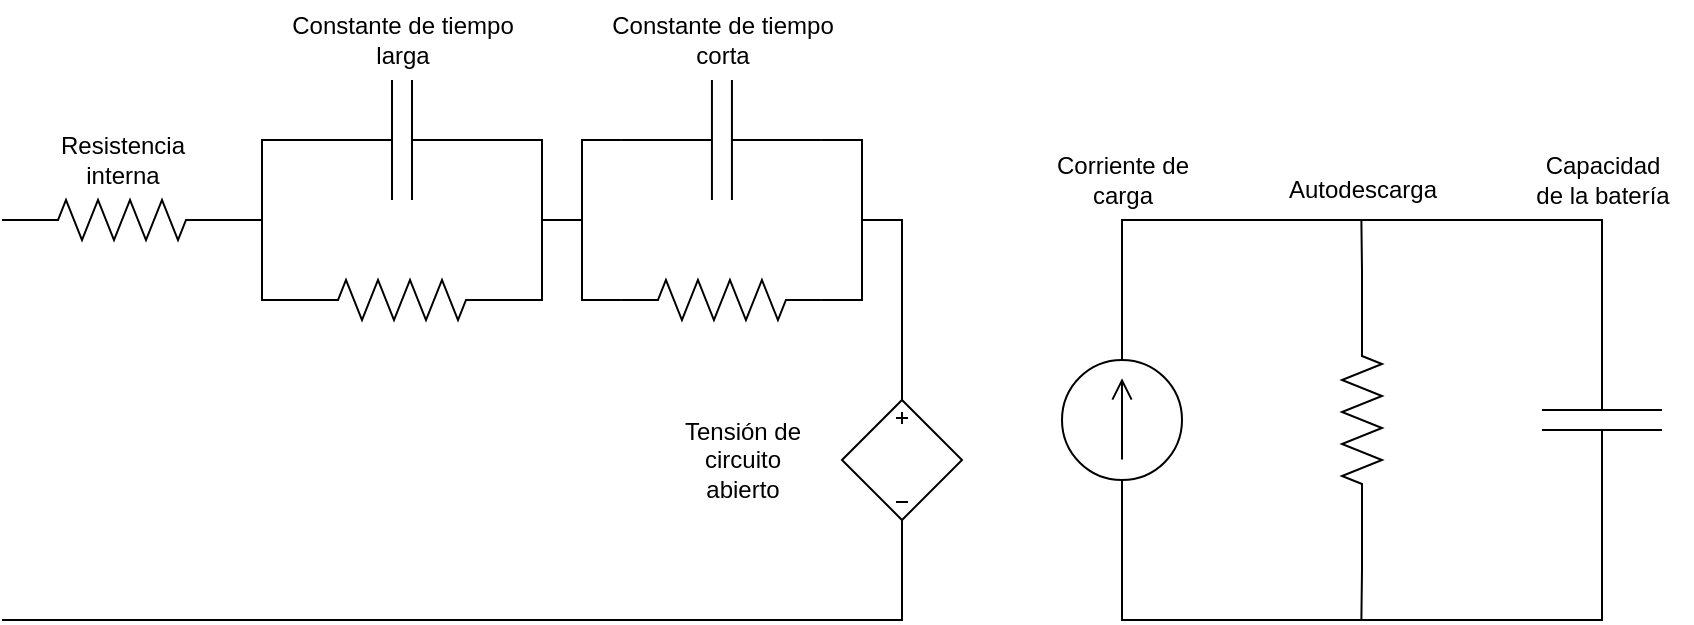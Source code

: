 <mxfile version="20.0.4" type="device"><diagram id="OJwhhQypXDmeuKaHh_9c" name="Page-1"><mxGraphModel dx="1185" dy="665" grid="1" gridSize="10" guides="1" tooltips="1" connect="1" arrows="1" fold="1" page="1" pageScale="1" pageWidth="1169" pageHeight="827" math="0" shadow="0"><root><mxCell id="0"/><mxCell id="1" parent="0"/><mxCell id="S2uPblixifvz-zxKz7N3-4" style="edgeStyle=orthogonalEdgeStyle;rounded=0;orthogonalLoop=1;jettySize=auto;html=1;exitX=1;exitY=0.5;exitDx=0;exitDy=0;exitPerimeter=0;entryX=1;entryY=0.5;entryDx=0;entryDy=0;entryPerimeter=0;endArrow=none;endFill=0;" edge="1" parent="1" source="S2uPblixifvz-zxKz7N3-1" target="S2uPblixifvz-zxKz7N3-2"><mxGeometry relative="1" as="geometry"/></mxCell><mxCell id="S2uPblixifvz-zxKz7N3-1" value="" style="pointerEvents=1;verticalLabelPosition=bottom;shadow=0;dashed=0;align=center;html=1;verticalAlign=top;shape=mxgraph.electrical.resistors.resistor_2;direction=west;" vertex="1" parent="1"><mxGeometry x="230" y="270" width="100" height="20" as="geometry"/></mxCell><mxCell id="S2uPblixifvz-zxKz7N3-5" style="edgeStyle=orthogonalEdgeStyle;rounded=0;orthogonalLoop=1;jettySize=auto;html=1;exitX=0;exitY=0.5;exitDx=0;exitDy=0;exitPerimeter=0;entryX=0;entryY=0.5;entryDx=0;entryDy=0;entryPerimeter=0;endArrow=none;endFill=0;" edge="1" parent="1" source="S2uPblixifvz-zxKz7N3-2" target="S2uPblixifvz-zxKz7N3-1"><mxGeometry relative="1" as="geometry"/></mxCell><mxCell id="S2uPblixifvz-zxKz7N3-2" value="" style="pointerEvents=1;verticalLabelPosition=bottom;shadow=0;dashed=0;align=center;html=1;verticalAlign=top;shape=mxgraph.electrical.capacitors.capacitor_1;direction=west;" vertex="1" parent="1"><mxGeometry x="230" y="170" width="100" height="60" as="geometry"/></mxCell><mxCell id="S2uPblixifvz-zxKz7N3-6" style="edgeStyle=orthogonalEdgeStyle;rounded=0;orthogonalLoop=1;jettySize=auto;html=1;exitX=1;exitY=0.5;exitDx=0;exitDy=0;exitPerimeter=0;entryX=1;entryY=0.5;entryDx=0;entryDy=0;entryPerimeter=0;endArrow=none;endFill=0;" edge="1" parent="1" source="S2uPblixifvz-zxKz7N3-7" target="S2uPblixifvz-zxKz7N3-9"><mxGeometry relative="1" as="geometry"/></mxCell><mxCell id="S2uPblixifvz-zxKz7N3-7" value="" style="pointerEvents=1;verticalLabelPosition=bottom;shadow=0;dashed=0;align=center;html=1;verticalAlign=top;shape=mxgraph.electrical.resistors.resistor_2;direction=west;" vertex="1" parent="1"><mxGeometry x="389.97" y="270" width="100" height="20" as="geometry"/></mxCell><mxCell id="S2uPblixifvz-zxKz7N3-8" style="edgeStyle=orthogonalEdgeStyle;rounded=0;orthogonalLoop=1;jettySize=auto;html=1;exitX=0;exitY=0.5;exitDx=0;exitDy=0;exitPerimeter=0;entryX=0;entryY=0.5;entryDx=0;entryDy=0;entryPerimeter=0;endArrow=none;endFill=0;" edge="1" parent="1" source="S2uPblixifvz-zxKz7N3-9" target="S2uPblixifvz-zxKz7N3-7"><mxGeometry relative="1" as="geometry"/></mxCell><mxCell id="S2uPblixifvz-zxKz7N3-9" value="" style="pointerEvents=1;verticalLabelPosition=bottom;shadow=0;dashed=0;align=center;html=1;verticalAlign=top;shape=mxgraph.electrical.capacitors.capacitor_1;direction=west;" vertex="1" parent="1"><mxGeometry x="389.97" y="170" width="100" height="60" as="geometry"/></mxCell><mxCell id="S2uPblixifvz-zxKz7N3-11" style="edgeStyle=orthogonalEdgeStyle;rounded=0;orthogonalLoop=1;jettySize=auto;html=1;exitX=0;exitY=0.5;exitDx=0;exitDy=0;exitPerimeter=0;endArrow=none;endFill=0;" edge="1" parent="1" source="S2uPblixifvz-zxKz7N3-10"><mxGeometry relative="1" as="geometry"><mxPoint x="210" y="240.345" as="targetPoint"/></mxGeometry></mxCell><mxCell id="S2uPblixifvz-zxKz7N3-10" value="" style="pointerEvents=1;verticalLabelPosition=bottom;shadow=0;dashed=0;align=center;html=1;verticalAlign=top;shape=mxgraph.electrical.resistors.resistor_2;direction=west;" vertex="1" parent="1"><mxGeometry x="90" y="230" width="100" height="20" as="geometry"/></mxCell><mxCell id="S2uPblixifvz-zxKz7N3-13" style="edgeStyle=orthogonalEdgeStyle;rounded=0;orthogonalLoop=1;jettySize=auto;html=1;exitX=1;exitY=1;exitDx=0;exitDy=0;exitPerimeter=0;entryX=1;entryY=0.5;entryDx=0;entryDy=0;entryPerimeter=0;endArrow=none;endFill=0;" edge="1" parent="1" target="S2uPblixifvz-zxKz7N3-10"><mxGeometry relative="1" as="geometry"><mxPoint x="80" y="240.0" as="sourcePoint"/></mxGeometry></mxCell><mxCell id="S2uPblixifvz-zxKz7N3-14" value="" style="endArrow=none;html=1;rounded=0;" edge="1" parent="1"><mxGeometry width="50" height="50" relative="1" as="geometry"><mxPoint x="350" y="240" as="sourcePoint"/><mxPoint x="370" y="240" as="targetPoint"/></mxGeometry></mxCell><mxCell id="S2uPblixifvz-zxKz7N3-16" style="edgeStyle=orthogonalEdgeStyle;rounded=0;orthogonalLoop=1;jettySize=auto;html=1;exitX=0.5;exitY=0;exitDx=0;exitDy=0;exitPerimeter=0;endArrow=none;endFill=0;" edge="1" parent="1" source="S2uPblixifvz-zxKz7N3-15"><mxGeometry relative="1" as="geometry"><mxPoint x="510" y="240" as="targetPoint"/><Array as="points"><mxPoint x="530" y="240"/></Array></mxGeometry></mxCell><mxCell id="S2uPblixifvz-zxKz7N3-17" style="edgeStyle=orthogonalEdgeStyle;rounded=0;orthogonalLoop=1;jettySize=auto;html=1;exitX=0.5;exitY=1;exitDx=0;exitDy=0;exitPerimeter=0;endArrow=none;endFill=0;" edge="1" parent="1" source="S2uPblixifvz-zxKz7N3-15"><mxGeometry relative="1" as="geometry"><mxPoint x="80" y="440" as="targetPoint"/><Array as="points"><mxPoint x="530" y="440"/></Array></mxGeometry></mxCell><mxCell id="S2uPblixifvz-zxKz7N3-15" value="" style="pointerEvents=1;verticalLabelPosition=bottom;shadow=0;dashed=0;align=center;html=1;verticalAlign=top;shape=mxgraph.electrical.signal_sources.source;aspect=fixed;points=[[0.5,0,0],[1,0.5,0],[0.5,1,0],[0,0.5,0]];elSourceType=dependent;elSignalType=dc3;" vertex="1" parent="1"><mxGeometry x="500" y="330" width="60" height="60" as="geometry"/></mxCell><mxCell id="S2uPblixifvz-zxKz7N3-22" style="edgeStyle=orthogonalEdgeStyle;rounded=0;orthogonalLoop=1;jettySize=auto;html=1;exitX=1;exitY=0.5;exitDx=0;exitDy=0;exitPerimeter=0;entryX=1;entryY=0.5;entryDx=0;entryDy=0;entryPerimeter=0;endArrow=none;endFill=0;" edge="1" parent="1" source="S2uPblixifvz-zxKz7N3-19" target="S2uPblixifvz-zxKz7N3-21"><mxGeometry relative="1" as="geometry"><Array as="points"><mxPoint x="640" y="240"/><mxPoint x="880" y="240"/></Array></mxGeometry></mxCell><mxCell id="S2uPblixifvz-zxKz7N3-23" style="edgeStyle=orthogonalEdgeStyle;rounded=0;orthogonalLoop=1;jettySize=auto;html=1;exitX=0;exitY=0.5;exitDx=0;exitDy=0;exitPerimeter=0;entryX=0;entryY=0.5;entryDx=0;entryDy=0;entryPerimeter=0;endArrow=none;endFill=0;" edge="1" parent="1" source="S2uPblixifvz-zxKz7N3-19" target="S2uPblixifvz-zxKz7N3-21"><mxGeometry relative="1" as="geometry"><Array as="points"><mxPoint x="640" y="440"/><mxPoint x="880" y="440"/></Array></mxGeometry></mxCell><mxCell id="S2uPblixifvz-zxKz7N3-19" value="" style="pointerEvents=1;verticalLabelPosition=bottom;shadow=0;dashed=0;align=center;html=1;verticalAlign=top;shape=mxgraph.electrical.signal_sources.source;aspect=fixed;points=[[0.5,0,0],[1,0.5,0],[0.5,1,0],[0,0.5,0]];elSignalType=dc1;direction=north;" vertex="1" parent="1"><mxGeometry x="610" y="310" width="60" height="60" as="geometry"/></mxCell><mxCell id="S2uPblixifvz-zxKz7N3-24" style="edgeStyle=orthogonalEdgeStyle;rounded=0;orthogonalLoop=1;jettySize=auto;html=1;exitX=0;exitY=0.5;exitDx=0;exitDy=0;exitPerimeter=0;endArrow=none;endFill=0;" edge="1" parent="1" source="S2uPblixifvz-zxKz7N3-20"><mxGeometry relative="1" as="geometry"><mxPoint x="759.69" y="440" as="targetPoint"/></mxGeometry></mxCell><mxCell id="S2uPblixifvz-zxKz7N3-25" style="edgeStyle=orthogonalEdgeStyle;rounded=0;orthogonalLoop=1;jettySize=auto;html=1;exitX=1;exitY=0.5;exitDx=0;exitDy=0;exitPerimeter=0;endArrow=none;endFill=0;" edge="1" parent="1" source="S2uPblixifvz-zxKz7N3-20"><mxGeometry relative="1" as="geometry"><mxPoint x="759.69" y="240" as="targetPoint"/></mxGeometry></mxCell><mxCell id="S2uPblixifvz-zxKz7N3-20" value="" style="pointerEvents=1;verticalLabelPosition=bottom;shadow=0;dashed=0;align=center;html=1;verticalAlign=top;shape=mxgraph.electrical.resistors.resistor_2;direction=north;" vertex="1" parent="1"><mxGeometry x="750" y="290" width="20" height="100" as="geometry"/></mxCell><mxCell id="S2uPblixifvz-zxKz7N3-21" value="" style="pointerEvents=1;verticalLabelPosition=bottom;shadow=0;dashed=0;align=center;html=1;verticalAlign=top;shape=mxgraph.electrical.capacitors.capacitor_1;direction=north;" vertex="1" parent="1"><mxGeometry x="850" y="290" width="60" height="100" as="geometry"/></mxCell><mxCell id="S2uPblixifvz-zxKz7N3-26" value="Resistencia&lt;br&gt;interna" style="text;html=1;align=center;verticalAlign=middle;resizable=0;points=[];autosize=1;strokeColor=none;fillColor=none;" vertex="1" parent="1"><mxGeometry x="95" y="190" width="90" height="40" as="geometry"/></mxCell><mxCell id="S2uPblixifvz-zxKz7N3-27" value="Constante de tiempo&lt;br&gt;larga" style="text;html=1;align=center;verticalAlign=middle;resizable=0;points=[];autosize=1;strokeColor=none;fillColor=none;" vertex="1" parent="1"><mxGeometry x="215" y="130" width="130" height="40" as="geometry"/></mxCell><mxCell id="S2uPblixifvz-zxKz7N3-28" value="Constante de tiempo&lt;br&gt;corta" style="text;html=1;align=center;verticalAlign=middle;resizable=0;points=[];autosize=1;strokeColor=none;fillColor=none;" vertex="1" parent="1"><mxGeometry x="374.97" y="130" width="130" height="40" as="geometry"/></mxCell><mxCell id="S2uPblixifvz-zxKz7N3-29" value="Tensión de&lt;br&gt;circuito&lt;br&gt;abierto" style="text;html=1;align=center;verticalAlign=middle;resizable=0;points=[];autosize=1;strokeColor=none;fillColor=none;" vertex="1" parent="1"><mxGeometry x="409.97" y="330" width="80" height="60" as="geometry"/></mxCell><mxCell id="S2uPblixifvz-zxKz7N3-30" value="Capacidad&lt;br&gt;de la batería" style="text;html=1;align=center;verticalAlign=middle;resizable=0;points=[];autosize=1;strokeColor=none;fillColor=none;" vertex="1" parent="1"><mxGeometry x="835" y="200" width="90" height="40" as="geometry"/></mxCell><mxCell id="S2uPblixifvz-zxKz7N3-31" value="Autodescarga" style="text;html=1;align=center;verticalAlign=middle;resizable=0;points=[];autosize=1;strokeColor=none;fillColor=none;" vertex="1" parent="1"><mxGeometry x="710" y="210" width="100" height="30" as="geometry"/></mxCell><mxCell id="S2uPblixifvz-zxKz7N3-32" value="Corriente de&lt;br&gt;carga" style="text;html=1;align=center;verticalAlign=middle;resizable=0;points=[];autosize=1;strokeColor=none;fillColor=none;" vertex="1" parent="1"><mxGeometry x="595" y="200" width="90" height="40" as="geometry"/></mxCell></root></mxGraphModel></diagram></mxfile>